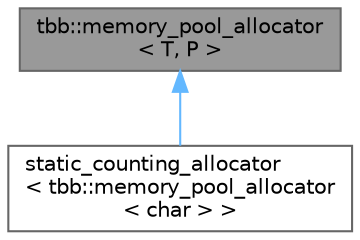 digraph "tbb::memory_pool_allocator&lt; T, P &gt;"
{
 // LATEX_PDF_SIZE
  bgcolor="transparent";
  edge [fontname=Helvetica,fontsize=10,labelfontname=Helvetica,labelfontsize=10];
  node [fontname=Helvetica,fontsize=10,shape=box,height=0.2,width=0.4];
  Node1 [id="Node000001",label="tbb::memory_pool_allocator\l\< T, P \>",height=0.2,width=0.4,color="gray40", fillcolor="grey60", style="filled", fontcolor="black",tooltip="Meets \"allocator\" requirements of ISO C++ Standard, Section 20.1.5"];
  Node1 -> Node2 [id="edge1_Node000001_Node000002",dir="back",color="steelblue1",style="solid",tooltip=" "];
  Node2 [id="Node000002",label="static_counting_allocator\l\< tbb::memory_pool_allocator\l\< char \> \>",height=0.2,width=0.4,color="gray40", fillcolor="white", style="filled",URL="$classstatic__counting__allocator.html",tooltip=" "];
}
